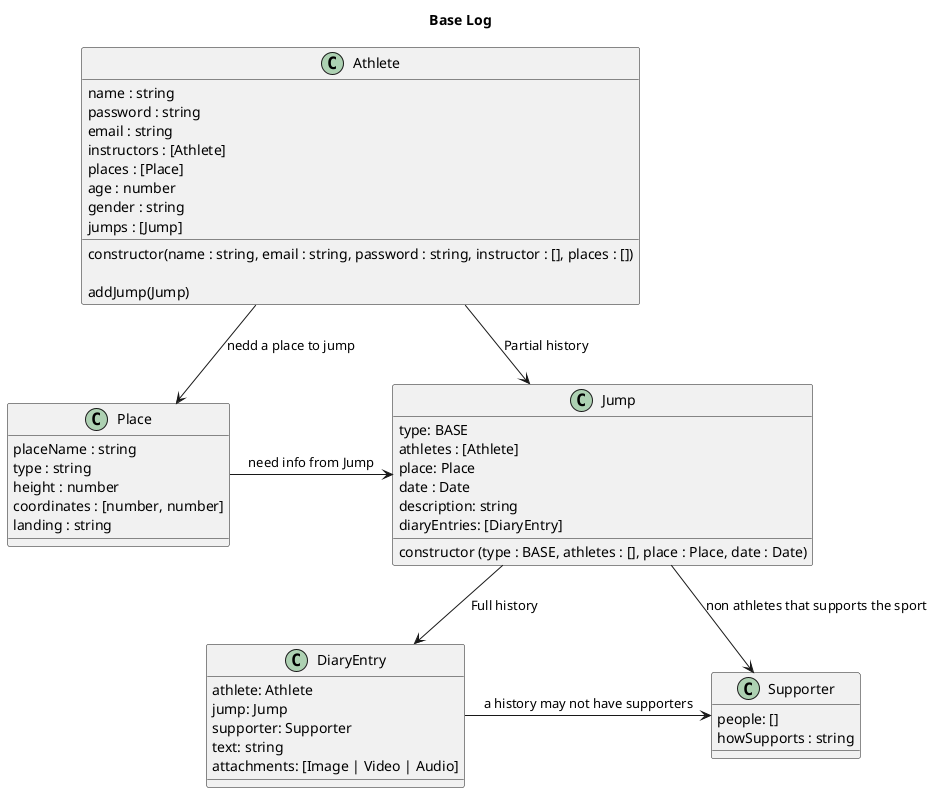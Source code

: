 @startuml Base Log
Title Base Log

class Athlete {
name : string
password : string
email : string
instructors : [Athlete]
places : [Place]
age : number
gender : string
jumps : [Jump]

constructor(name : string, email : string, password : string, instructor : [], places : [])

addJump(Jump)
' Verify: if that place exists
' Verify: if you are linked in date and place with a Jump
}
class Jump {
type: BASE
athletes : [Athlete]
place: Place
date : Date
' this is a sinopse
description: string
diaryEntries: [DiaryEntry]

constructor (type : BASE, athletes : [], place : Place, date : Date)
}
class DiaryEntry {
  athlete: Athlete
  jump: Jump
  supporter: Supporter
  ' this is the full history text
  text: string
  attachments: [Image | Video | Audio]
}

class Place {
placeName : string
type : string
height : number
coordinates : [number, number]
landing : string
}

'non Athletes that supports the sport
class Supporter {
people: []
howSupports : string
}

' Head *- Hand : composition
' Parent o-- IndependentChild : agregation
' Need --> Use : association

Athlete --> Place : nedd a place to jump
Athlete -> Jump : Partial history

Place -> Jump : need info from Jump
Jump --> DiaryEntry : Full history
Jump -> Supporter : non athletes that supports the sport
DiaryEntry -> Supporter : a history may not have supporters

@enduml



